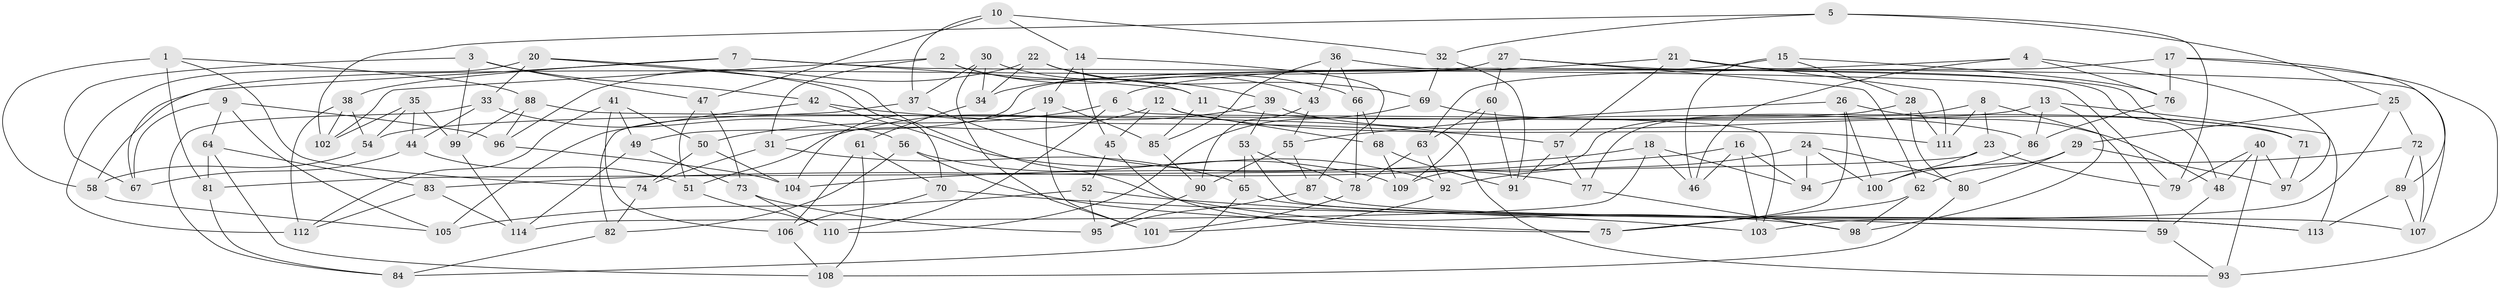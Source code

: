 // Generated by graph-tools (version 1.1) at 2025/26/03/09/25 03:26:50]
// undirected, 114 vertices, 228 edges
graph export_dot {
graph [start="1"]
  node [color=gray90,style=filled];
  1;
  2;
  3;
  4;
  5;
  6;
  7;
  8;
  9;
  10;
  11;
  12;
  13;
  14;
  15;
  16;
  17;
  18;
  19;
  20;
  21;
  22;
  23;
  24;
  25;
  26;
  27;
  28;
  29;
  30;
  31;
  32;
  33;
  34;
  35;
  36;
  37;
  38;
  39;
  40;
  41;
  42;
  43;
  44;
  45;
  46;
  47;
  48;
  49;
  50;
  51;
  52;
  53;
  54;
  55;
  56;
  57;
  58;
  59;
  60;
  61;
  62;
  63;
  64;
  65;
  66;
  67;
  68;
  69;
  70;
  71;
  72;
  73;
  74;
  75;
  76;
  77;
  78;
  79;
  80;
  81;
  82;
  83;
  84;
  85;
  86;
  87;
  88;
  89;
  90;
  91;
  92;
  93;
  94;
  95;
  96;
  97;
  98;
  99;
  100;
  101;
  102;
  103;
  104;
  105;
  106;
  107;
  108;
  109;
  110;
  111;
  112;
  113;
  114;
  1 -- 81;
  1 -- 88;
  1 -- 58;
  1 -- 74;
  2 -- 11;
  2 -- 31;
  2 -- 102;
  2 -- 66;
  3 -- 99;
  3 -- 42;
  3 -- 47;
  3 -- 67;
  4 -- 97;
  4 -- 76;
  4 -- 46;
  4 -- 6;
  5 -- 25;
  5 -- 32;
  5 -- 102;
  5 -- 79;
  6 -- 103;
  6 -- 110;
  6 -- 50;
  7 -- 38;
  7 -- 11;
  7 -- 67;
  7 -- 79;
  8 -- 77;
  8 -- 111;
  8 -- 23;
  8 -- 59;
  9 -- 67;
  9 -- 105;
  9 -- 64;
  9 -- 96;
  10 -- 47;
  10 -- 37;
  10 -- 32;
  10 -- 14;
  11 -- 86;
  11 -- 85;
  12 -- 45;
  12 -- 68;
  12 -- 111;
  12 -- 31;
  13 -- 86;
  13 -- 113;
  13 -- 54;
  13 -- 98;
  14 -- 45;
  14 -- 19;
  14 -- 87;
  15 -- 46;
  15 -- 49;
  15 -- 28;
  15 -- 76;
  16 -- 46;
  16 -- 103;
  16 -- 83;
  16 -- 94;
  17 -- 89;
  17 -- 63;
  17 -- 76;
  17 -- 93;
  18 -- 114;
  18 -- 46;
  18 -- 104;
  18 -- 94;
  19 -- 101;
  19 -- 85;
  19 -- 104;
  20 -- 98;
  20 -- 70;
  20 -- 33;
  20 -- 112;
  21 -- 107;
  21 -- 34;
  21 -- 111;
  21 -- 57;
  22 -- 96;
  22 -- 39;
  22 -- 69;
  22 -- 34;
  23 -- 100;
  23 -- 81;
  23 -- 79;
  24 -- 94;
  24 -- 92;
  24 -- 100;
  24 -- 80;
  25 -- 29;
  25 -- 103;
  25 -- 72;
  26 -- 100;
  26 -- 55;
  26 -- 75;
  26 -- 48;
  27 -- 58;
  27 -- 60;
  27 -- 71;
  27 -- 62;
  28 -- 80;
  28 -- 109;
  28 -- 111;
  29 -- 80;
  29 -- 62;
  29 -- 97;
  30 -- 101;
  30 -- 37;
  30 -- 43;
  30 -- 34;
  31 -- 74;
  31 -- 65;
  32 -- 69;
  32 -- 91;
  33 -- 44;
  33 -- 84;
  33 -- 56;
  34 -- 61;
  35 -- 99;
  35 -- 102;
  35 -- 44;
  35 -- 54;
  36 -- 66;
  36 -- 43;
  36 -- 48;
  36 -- 85;
  37 -- 77;
  37 -- 82;
  38 -- 102;
  38 -- 112;
  38 -- 54;
  39 -- 71;
  39 -- 51;
  39 -- 53;
  40 -- 97;
  40 -- 48;
  40 -- 93;
  40 -- 79;
  41 -- 50;
  41 -- 49;
  41 -- 112;
  41 -- 106;
  42 -- 92;
  42 -- 105;
  42 -- 57;
  43 -- 55;
  43 -- 90;
  44 -- 67;
  44 -- 51;
  45 -- 52;
  45 -- 75;
  47 -- 51;
  47 -- 73;
  48 -- 59;
  49 -- 114;
  49 -- 73;
  50 -- 74;
  50 -- 104;
  51 -- 110;
  52 -- 59;
  52 -- 95;
  52 -- 105;
  53 -- 113;
  53 -- 65;
  53 -- 78;
  54 -- 58;
  55 -- 87;
  55 -- 90;
  56 -- 82;
  56 -- 75;
  56 -- 109;
  57 -- 77;
  57 -- 91;
  58 -- 105;
  59 -- 93;
  60 -- 109;
  60 -- 91;
  60 -- 63;
  61 -- 108;
  61 -- 70;
  61 -- 106;
  62 -- 98;
  62 -- 75;
  63 -- 92;
  63 -- 78;
  64 -- 108;
  64 -- 83;
  64 -- 81;
  65 -- 113;
  65 -- 84;
  66 -- 68;
  66 -- 78;
  68 -- 109;
  68 -- 91;
  69 -- 110;
  69 -- 71;
  70 -- 103;
  70 -- 106;
  71 -- 97;
  72 -- 89;
  72 -- 107;
  72 -- 94;
  73 -- 95;
  73 -- 110;
  74 -- 82;
  76 -- 86;
  77 -- 98;
  78 -- 101;
  80 -- 108;
  81 -- 84;
  82 -- 84;
  83 -- 114;
  83 -- 112;
  85 -- 90;
  86 -- 100;
  87 -- 107;
  87 -- 95;
  88 -- 93;
  88 -- 96;
  88 -- 99;
  89 -- 113;
  89 -- 107;
  90 -- 95;
  92 -- 101;
  96 -- 104;
  99 -- 114;
  106 -- 108;
}
